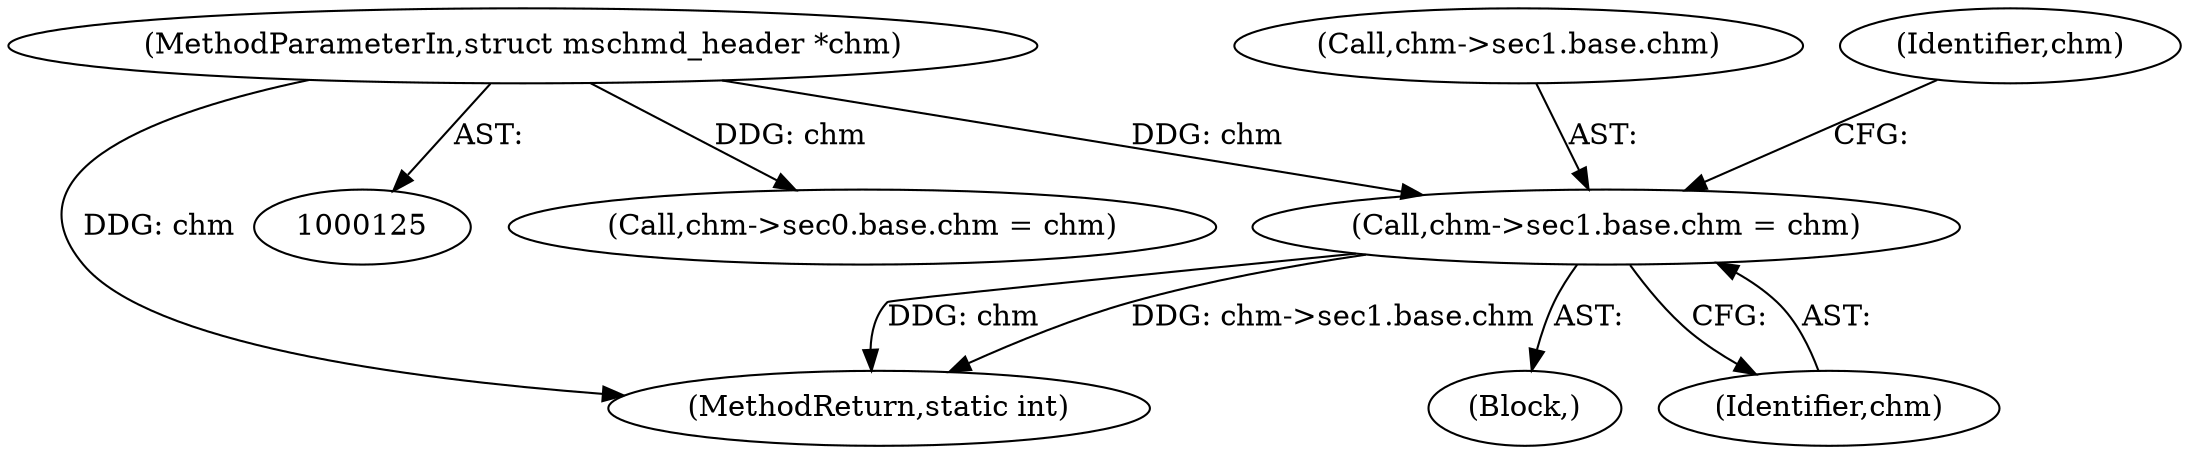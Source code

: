 digraph "0_libmspack_8759da8db6ec9e866cb8eb143313f397f925bb4f@pointer" {
"1000185" [label="(Call,chm->sec1.base.chm = chm)"];
"1000128" [label="(MethodParameterIn,struct mschmd_header *chm)"];
"1000186" [label="(Call,chm->sec1.base.chm)"];
"1000185" [label="(Call,chm->sec1.base.chm = chm)"];
"1000167" [label="(Call,chm->sec0.base.chm = chm)"];
"1001071" [label="(MethodReturn,static int)"];
"1000130" [label="(Block,)"];
"1000128" [label="(MethodParameterIn,struct mschmd_header *chm)"];
"1000198" [label="(Identifier,chm)"];
"1000193" [label="(Identifier,chm)"];
"1000185" -> "1000130"  [label="AST: "];
"1000185" -> "1000193"  [label="CFG: "];
"1000186" -> "1000185"  [label="AST: "];
"1000193" -> "1000185"  [label="AST: "];
"1000198" -> "1000185"  [label="CFG: "];
"1000185" -> "1001071"  [label="DDG: chm->sec1.base.chm"];
"1000185" -> "1001071"  [label="DDG: chm"];
"1000128" -> "1000185"  [label="DDG: chm"];
"1000128" -> "1000125"  [label="AST: "];
"1000128" -> "1001071"  [label="DDG: chm"];
"1000128" -> "1000167"  [label="DDG: chm"];
}
